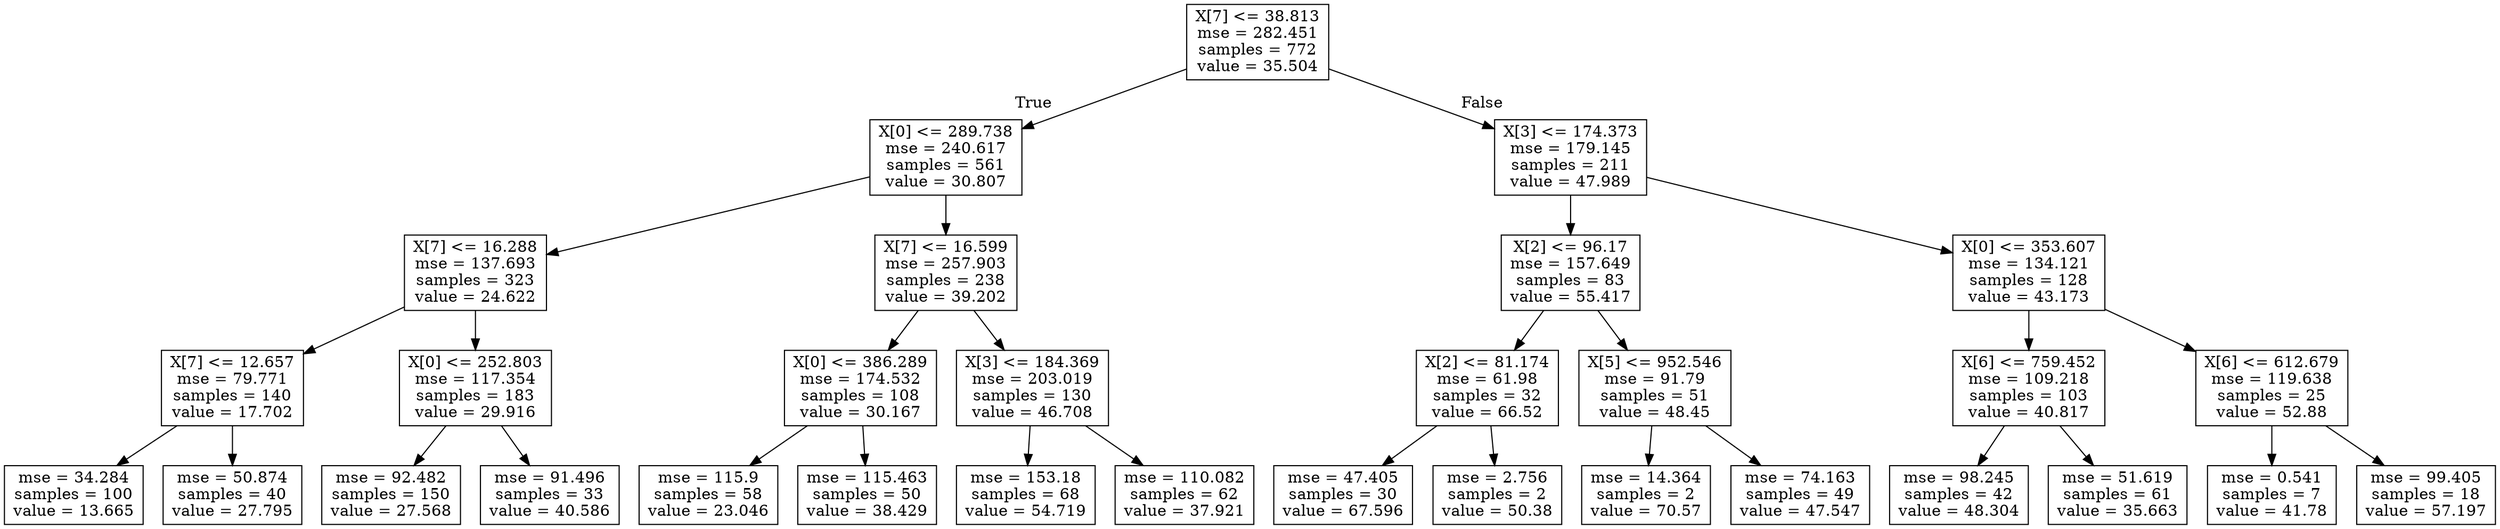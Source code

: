 digraph Tree {
node [shape=box] ;
0 [label="X[7] <= 38.813\nmse = 282.451\nsamples = 772\nvalue = 35.504"] ;
1 [label="X[0] <= 289.738\nmse = 240.617\nsamples = 561\nvalue = 30.807"] ;
0 -> 1 [labeldistance=2.5, labelangle=45, headlabel="True"] ;
2 [label="X[7] <= 16.288\nmse = 137.693\nsamples = 323\nvalue = 24.622"] ;
1 -> 2 ;
3 [label="X[7] <= 12.657\nmse = 79.771\nsamples = 140\nvalue = 17.702"] ;
2 -> 3 ;
4 [label="mse = 34.284\nsamples = 100\nvalue = 13.665"] ;
3 -> 4 ;
5 [label="mse = 50.874\nsamples = 40\nvalue = 27.795"] ;
3 -> 5 ;
6 [label="X[0] <= 252.803\nmse = 117.354\nsamples = 183\nvalue = 29.916"] ;
2 -> 6 ;
7 [label="mse = 92.482\nsamples = 150\nvalue = 27.568"] ;
6 -> 7 ;
8 [label="mse = 91.496\nsamples = 33\nvalue = 40.586"] ;
6 -> 8 ;
9 [label="X[7] <= 16.599\nmse = 257.903\nsamples = 238\nvalue = 39.202"] ;
1 -> 9 ;
10 [label="X[0] <= 386.289\nmse = 174.532\nsamples = 108\nvalue = 30.167"] ;
9 -> 10 ;
11 [label="mse = 115.9\nsamples = 58\nvalue = 23.046"] ;
10 -> 11 ;
12 [label="mse = 115.463\nsamples = 50\nvalue = 38.429"] ;
10 -> 12 ;
13 [label="X[3] <= 184.369\nmse = 203.019\nsamples = 130\nvalue = 46.708"] ;
9 -> 13 ;
14 [label="mse = 153.18\nsamples = 68\nvalue = 54.719"] ;
13 -> 14 ;
15 [label="mse = 110.082\nsamples = 62\nvalue = 37.921"] ;
13 -> 15 ;
16 [label="X[3] <= 174.373\nmse = 179.145\nsamples = 211\nvalue = 47.989"] ;
0 -> 16 [labeldistance=2.5, labelangle=-45, headlabel="False"] ;
17 [label="X[2] <= 96.17\nmse = 157.649\nsamples = 83\nvalue = 55.417"] ;
16 -> 17 ;
18 [label="X[2] <= 81.174\nmse = 61.98\nsamples = 32\nvalue = 66.52"] ;
17 -> 18 ;
19 [label="mse = 47.405\nsamples = 30\nvalue = 67.596"] ;
18 -> 19 ;
20 [label="mse = 2.756\nsamples = 2\nvalue = 50.38"] ;
18 -> 20 ;
21 [label="X[5] <= 952.546\nmse = 91.79\nsamples = 51\nvalue = 48.45"] ;
17 -> 21 ;
22 [label="mse = 14.364\nsamples = 2\nvalue = 70.57"] ;
21 -> 22 ;
23 [label="mse = 74.163\nsamples = 49\nvalue = 47.547"] ;
21 -> 23 ;
24 [label="X[0] <= 353.607\nmse = 134.121\nsamples = 128\nvalue = 43.173"] ;
16 -> 24 ;
25 [label="X[6] <= 759.452\nmse = 109.218\nsamples = 103\nvalue = 40.817"] ;
24 -> 25 ;
26 [label="mse = 98.245\nsamples = 42\nvalue = 48.304"] ;
25 -> 26 ;
27 [label="mse = 51.619\nsamples = 61\nvalue = 35.663"] ;
25 -> 27 ;
28 [label="X[6] <= 612.679\nmse = 119.638\nsamples = 25\nvalue = 52.88"] ;
24 -> 28 ;
29 [label="mse = 0.541\nsamples = 7\nvalue = 41.78"] ;
28 -> 29 ;
30 [label="mse = 99.405\nsamples = 18\nvalue = 57.197"] ;
28 -> 30 ;
}